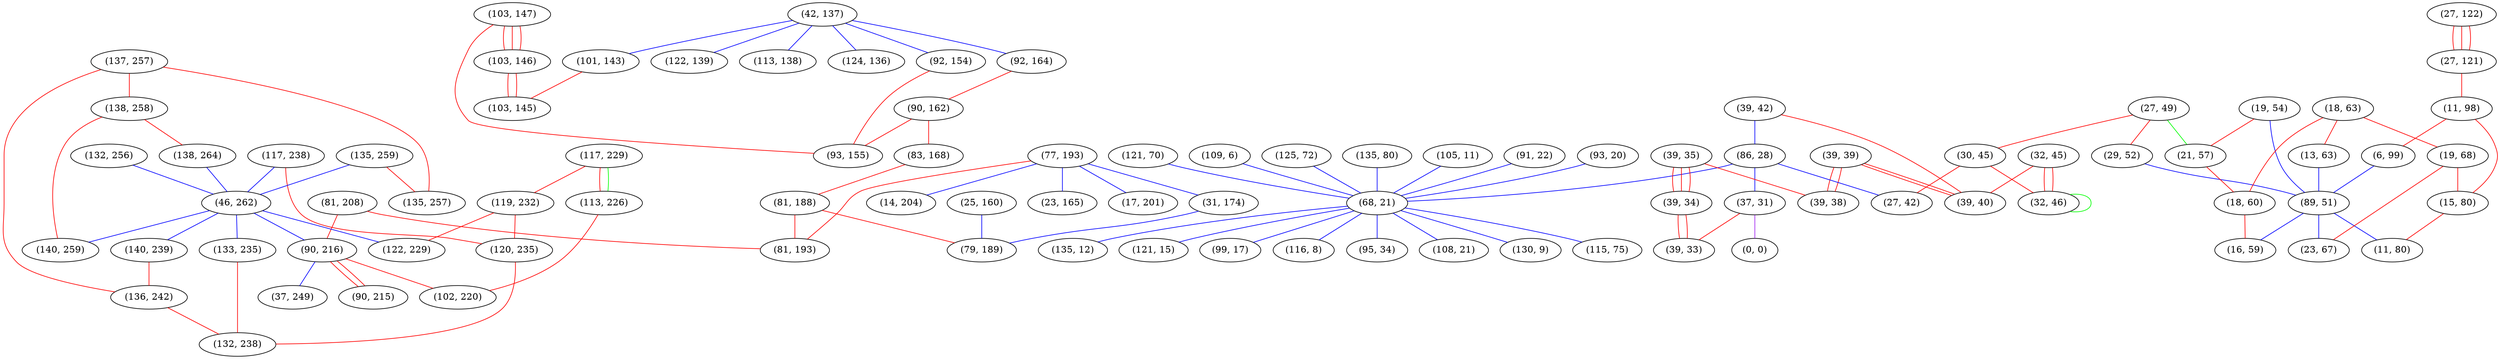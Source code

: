 graph "" {
"(117, 238)";
"(137, 257)";
"(121, 70)";
"(103, 147)";
"(27, 122)";
"(109, 6)";
"(117, 229)";
"(125, 72)";
"(27, 121)";
"(39, 39)";
"(135, 80)";
"(42, 137)";
"(77, 193)";
"(11, 98)";
"(113, 226)";
"(27, 49)";
"(39, 42)";
"(86, 28)";
"(30, 45)";
"(138, 258)";
"(135, 259)";
"(105, 11)";
"(81, 208)";
"(91, 22)";
"(132, 256)";
"(138, 264)";
"(92, 164)";
"(93, 20)";
"(32, 45)";
"(103, 146)";
"(90, 162)";
"(101, 143)";
"(19, 54)";
"(68, 21)";
"(29, 52)";
"(39, 35)";
"(31, 174)";
"(6, 99)";
"(103, 145)";
"(92, 154)";
"(83, 168)";
"(39, 38)";
"(46, 262)";
"(122, 139)";
"(116, 8)";
"(90, 216)";
"(23, 165)";
"(90, 215)";
"(119, 232)";
"(95, 34)";
"(18, 63)";
"(120, 235)";
"(13, 63)";
"(108, 21)";
"(37, 31)";
"(17, 201)";
"(130, 9)";
"(113, 138)";
"(14, 204)";
"(39, 40)";
"(115, 75)";
"(140, 239)";
"(81, 188)";
"(135, 257)";
"(32, 46)";
"(89, 51)";
"(19, 68)";
"(39, 34)";
"(25, 160)";
"(79, 189)";
"(21, 57)";
"(39, 33)";
"(135, 12)";
"(27, 42)";
"(121, 15)";
"(124, 136)";
"(102, 220)";
"(37, 249)";
"(122, 229)";
"(18, 60)";
"(15, 80)";
"(140, 259)";
"(11, 80)";
"(0, 0)";
"(81, 193)";
"(23, 67)";
"(16, 59)";
"(136, 242)";
"(93, 155)";
"(133, 235)";
"(132, 238)";
"(99, 17)";
"(117, 238)" -- "(120, 235)"  [color=red, key=0, weight=1];
"(117, 238)" -- "(46, 262)"  [color=blue, key=0, weight=3];
"(137, 257)" -- "(138, 258)"  [color=red, key=0, weight=1];
"(137, 257)" -- "(136, 242)"  [color=red, key=0, weight=1];
"(137, 257)" -- "(135, 257)"  [color=red, key=0, weight=1];
"(121, 70)" -- "(68, 21)"  [color=blue, key=0, weight=3];
"(103, 147)" -- "(103, 146)"  [color=red, key=0, weight=1];
"(103, 147)" -- "(103, 146)"  [color=red, key=1, weight=1];
"(103, 147)" -- "(103, 146)"  [color=red, key=2, weight=1];
"(103, 147)" -- "(93, 155)"  [color=red, key=0, weight=1];
"(27, 122)" -- "(27, 121)"  [color=red, key=0, weight=1];
"(27, 122)" -- "(27, 121)"  [color=red, key=1, weight=1];
"(27, 122)" -- "(27, 121)"  [color=red, key=2, weight=1];
"(109, 6)" -- "(68, 21)"  [color=blue, key=0, weight=3];
"(117, 229)" -- "(113, 226)"  [color=red, key=0, weight=1];
"(117, 229)" -- "(113, 226)"  [color=green, key=1, weight=2];
"(117, 229)" -- "(119, 232)"  [color=red, key=0, weight=1];
"(125, 72)" -- "(68, 21)"  [color=blue, key=0, weight=3];
"(27, 121)" -- "(11, 98)"  [color=red, key=0, weight=1];
"(39, 39)" -- "(39, 38)"  [color=red, key=0, weight=1];
"(39, 39)" -- "(39, 38)"  [color=red, key=1, weight=1];
"(39, 39)" -- "(39, 40)"  [color=red, key=0, weight=1];
"(39, 39)" -- "(39, 40)"  [color=red, key=1, weight=1];
"(135, 80)" -- "(68, 21)"  [color=blue, key=0, weight=3];
"(42, 137)" -- "(92, 164)"  [color=blue, key=0, weight=3];
"(42, 137)" -- "(113, 138)"  [color=blue, key=0, weight=3];
"(42, 137)" -- "(124, 136)"  [color=blue, key=0, weight=3];
"(42, 137)" -- "(101, 143)"  [color=blue, key=0, weight=3];
"(42, 137)" -- "(122, 139)"  [color=blue, key=0, weight=3];
"(42, 137)" -- "(92, 154)"  [color=blue, key=0, weight=3];
"(77, 193)" -- "(14, 204)"  [color=blue, key=0, weight=3];
"(77, 193)" -- "(31, 174)"  [color=blue, key=0, weight=3];
"(77, 193)" -- "(23, 165)"  [color=blue, key=0, weight=3];
"(77, 193)" -- "(81, 193)"  [color=red, key=0, weight=1];
"(77, 193)" -- "(17, 201)"  [color=blue, key=0, weight=3];
"(11, 98)" -- "(6, 99)"  [color=red, key=0, weight=1];
"(11, 98)" -- "(15, 80)"  [color=red, key=0, weight=1];
"(113, 226)" -- "(102, 220)"  [color=red, key=0, weight=1];
"(27, 49)" -- "(21, 57)"  [color=green, key=0, weight=2];
"(27, 49)" -- "(29, 52)"  [color=red, key=0, weight=1];
"(27, 49)" -- "(30, 45)"  [color=red, key=0, weight=1];
"(39, 42)" -- "(86, 28)"  [color=blue, key=0, weight=3];
"(39, 42)" -- "(39, 40)"  [color=red, key=0, weight=1];
"(86, 28)" -- "(68, 21)"  [color=blue, key=0, weight=3];
"(86, 28)" -- "(27, 42)"  [color=blue, key=0, weight=3];
"(86, 28)" -- "(37, 31)"  [color=blue, key=0, weight=3];
"(30, 45)" -- "(32, 46)"  [color=red, key=0, weight=1];
"(30, 45)" -- "(27, 42)"  [color=red, key=0, weight=1];
"(138, 258)" -- "(138, 264)"  [color=red, key=0, weight=1];
"(138, 258)" -- "(140, 259)"  [color=red, key=0, weight=1];
"(135, 259)" -- "(46, 262)"  [color=blue, key=0, weight=3];
"(135, 259)" -- "(135, 257)"  [color=red, key=0, weight=1];
"(105, 11)" -- "(68, 21)"  [color=blue, key=0, weight=3];
"(81, 208)" -- "(90, 216)"  [color=red, key=0, weight=1];
"(81, 208)" -- "(81, 193)"  [color=red, key=0, weight=1];
"(91, 22)" -- "(68, 21)"  [color=blue, key=0, weight=3];
"(132, 256)" -- "(46, 262)"  [color=blue, key=0, weight=3];
"(138, 264)" -- "(46, 262)"  [color=blue, key=0, weight=3];
"(92, 164)" -- "(90, 162)"  [color=red, key=0, weight=1];
"(93, 20)" -- "(68, 21)"  [color=blue, key=0, weight=3];
"(32, 45)" -- "(32, 46)"  [color=red, key=0, weight=1];
"(32, 45)" -- "(32, 46)"  [color=red, key=1, weight=1];
"(32, 45)" -- "(39, 40)"  [color=red, key=0, weight=1];
"(103, 146)" -- "(103, 145)"  [color=red, key=0, weight=1];
"(103, 146)" -- "(103, 145)"  [color=red, key=1, weight=1];
"(90, 162)" -- "(83, 168)"  [color=red, key=0, weight=1];
"(90, 162)" -- "(93, 155)"  [color=red, key=0, weight=1];
"(101, 143)" -- "(103, 145)"  [color=red, key=0, weight=1];
"(19, 54)" -- "(21, 57)"  [color=red, key=0, weight=1];
"(19, 54)" -- "(89, 51)"  [color=blue, key=0, weight=3];
"(68, 21)" -- "(108, 21)"  [color=blue, key=0, weight=3];
"(68, 21)" -- "(130, 9)"  [color=blue, key=0, weight=3];
"(68, 21)" -- "(135, 12)"  [color=blue, key=0, weight=3];
"(68, 21)" -- "(121, 15)"  [color=blue, key=0, weight=3];
"(68, 21)" -- "(95, 34)"  [color=blue, key=0, weight=3];
"(68, 21)" -- "(116, 8)"  [color=blue, key=0, weight=3];
"(68, 21)" -- "(99, 17)"  [color=blue, key=0, weight=3];
"(68, 21)" -- "(115, 75)"  [color=blue, key=0, weight=3];
"(29, 52)" -- "(89, 51)"  [color=blue, key=0, weight=3];
"(39, 35)" -- "(39, 38)"  [color=red, key=0, weight=1];
"(39, 35)" -- "(39, 34)"  [color=red, key=0, weight=1];
"(39, 35)" -- "(39, 34)"  [color=red, key=1, weight=1];
"(39, 35)" -- "(39, 34)"  [color=red, key=2, weight=1];
"(31, 174)" -- "(79, 189)"  [color=blue, key=0, weight=3];
"(6, 99)" -- "(89, 51)"  [color=blue, key=0, weight=3];
"(92, 154)" -- "(93, 155)"  [color=red, key=0, weight=1];
"(83, 168)" -- "(81, 188)"  [color=red, key=0, weight=1];
"(46, 262)" -- "(90, 216)"  [color=blue, key=0, weight=3];
"(46, 262)" -- "(140, 239)"  [color=blue, key=0, weight=3];
"(46, 262)" -- "(133, 235)"  [color=blue, key=0, weight=3];
"(46, 262)" -- "(122, 229)"  [color=blue, key=0, weight=3];
"(46, 262)" -- "(140, 259)"  [color=blue, key=0, weight=3];
"(90, 216)" -- "(90, 215)"  [color=red, key=0, weight=1];
"(90, 216)" -- "(90, 215)"  [color=red, key=1, weight=1];
"(90, 216)" -- "(102, 220)"  [color=red, key=0, weight=1];
"(90, 216)" -- "(37, 249)"  [color=blue, key=0, weight=3];
"(119, 232)" -- "(120, 235)"  [color=red, key=0, weight=1];
"(119, 232)" -- "(122, 229)"  [color=red, key=0, weight=1];
"(18, 63)" -- "(13, 63)"  [color=red, key=0, weight=1];
"(18, 63)" -- "(19, 68)"  [color=red, key=0, weight=1];
"(18, 63)" -- "(18, 60)"  [color=red, key=0, weight=1];
"(120, 235)" -- "(132, 238)"  [color=red, key=0, weight=1];
"(13, 63)" -- "(89, 51)"  [color=blue, key=0, weight=3];
"(37, 31)" -- "(0, 0)"  [color=purple, key=0, weight=4];
"(37, 31)" -- "(39, 33)"  [color=red, key=0, weight=1];
"(140, 239)" -- "(136, 242)"  [color=red, key=0, weight=1];
"(81, 188)" -- "(79, 189)"  [color=red, key=0, weight=1];
"(81, 188)" -- "(81, 193)"  [color=red, key=0, weight=1];
"(32, 46)" -- "(32, 46)"  [color=green, key=0, weight=2];
"(89, 51)" -- "(11, 80)"  [color=blue, key=0, weight=3];
"(89, 51)" -- "(23, 67)"  [color=blue, key=0, weight=3];
"(89, 51)" -- "(16, 59)"  [color=blue, key=0, weight=3];
"(19, 68)" -- "(23, 67)"  [color=red, key=0, weight=1];
"(19, 68)" -- "(15, 80)"  [color=red, key=0, weight=1];
"(39, 34)" -- "(39, 33)"  [color=red, key=0, weight=1];
"(39, 34)" -- "(39, 33)"  [color=red, key=1, weight=1];
"(25, 160)" -- "(79, 189)"  [color=blue, key=0, weight=3];
"(21, 57)" -- "(18, 60)"  [color=red, key=0, weight=1];
"(18, 60)" -- "(16, 59)"  [color=red, key=0, weight=1];
"(15, 80)" -- "(11, 80)"  [color=red, key=0, weight=1];
"(136, 242)" -- "(132, 238)"  [color=red, key=0, weight=1];
"(133, 235)" -- "(132, 238)"  [color=red, key=0, weight=1];
}
